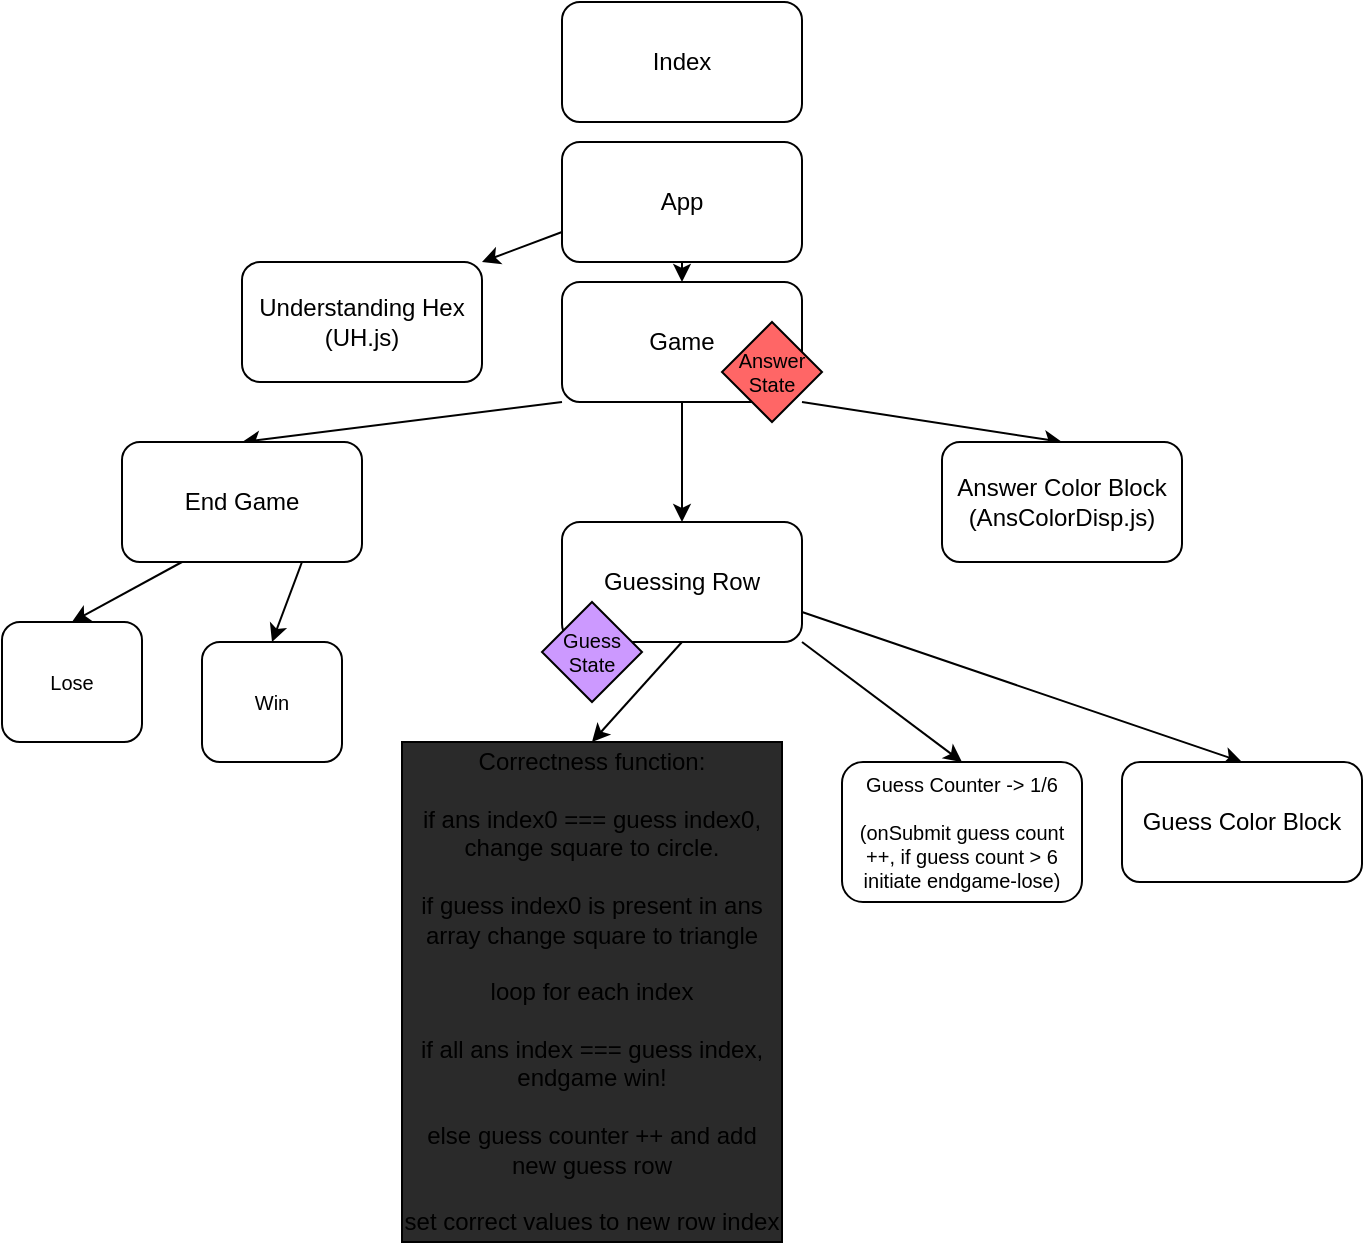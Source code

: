 <mxfile>
    <diagram id="4NIf923iJsWyVIO7Cbci" name="Page-1">
        <mxGraphModel dx="729" dy="482" grid="1" gridSize="10" guides="1" tooltips="1" connect="1" arrows="1" fold="1" page="1" pageScale="1" pageWidth="850" pageHeight="1100" math="0" shadow="0">
            <root>
                <mxCell id="0"/>
                <mxCell id="1" parent="0"/>
                <mxCell id="3" value="Index" style="rounded=1;whiteSpace=wrap;html=1;" parent="1" vertex="1">
                    <mxGeometry x="340" y="20" width="120" height="60" as="geometry"/>
                </mxCell>
                <mxCell id="19" style="edgeStyle=none;html=1;exitX=0.5;exitY=1;exitDx=0;exitDy=0;entryX=0.5;entryY=0;entryDx=0;entryDy=0;fontSize=12;" parent="1" source="4" target="6" edge="1">
                    <mxGeometry relative="1" as="geometry"/>
                </mxCell>
                <mxCell id="20" style="edgeStyle=none;html=1;exitX=0;exitY=0.75;exitDx=0;exitDy=0;entryX=1;entryY=0;entryDx=0;entryDy=0;fontSize=12;" parent="1" source="4" target="5" edge="1">
                    <mxGeometry relative="1" as="geometry"/>
                </mxCell>
                <mxCell id="4" value="App" style="rounded=1;whiteSpace=wrap;html=1;" parent="1" vertex="1">
                    <mxGeometry x="340" y="90" width="120" height="60" as="geometry"/>
                </mxCell>
                <mxCell id="5" value="Understanding Hex&lt;br&gt;(UH.js)" style="rounded=1;whiteSpace=wrap;html=1;" parent="1" vertex="1">
                    <mxGeometry x="180" y="150" width="120" height="60" as="geometry"/>
                </mxCell>
                <mxCell id="22" style="edgeStyle=none;html=1;exitX=0.5;exitY=1;exitDx=0;exitDy=0;fontSize=12;entryX=0.5;entryY=0;entryDx=0;entryDy=0;" parent="1" source="6" target="10" edge="1">
                    <mxGeometry relative="1" as="geometry">
                        <mxPoint x="400" y="300" as="targetPoint"/>
                    </mxGeometry>
                </mxCell>
                <mxCell id="23" style="edgeStyle=none;html=1;exitX=0;exitY=1;exitDx=0;exitDy=0;entryX=0.5;entryY=0;entryDx=0;entryDy=0;fontSize=12;" parent="1" source="6" target="11" edge="1">
                    <mxGeometry relative="1" as="geometry"/>
                </mxCell>
                <mxCell id="24" style="edgeStyle=none;html=1;exitX=1;exitY=1;exitDx=0;exitDy=0;entryX=0.5;entryY=0;entryDx=0;entryDy=0;fontSize=12;" parent="1" source="6" target="8" edge="1">
                    <mxGeometry relative="1" as="geometry"/>
                </mxCell>
                <mxCell id="6" value="Game" style="rounded=1;whiteSpace=wrap;html=1;" parent="1" vertex="1">
                    <mxGeometry x="340" y="160" width="120" height="60" as="geometry"/>
                </mxCell>
                <mxCell id="8" value="Answer Color Block&lt;br&gt;(AnsColorDisp.js)" style="rounded=1;whiteSpace=wrap;html=1;" parent="1" vertex="1">
                    <mxGeometry x="530" y="240" width="120" height="60" as="geometry"/>
                </mxCell>
                <mxCell id="28" style="edgeStyle=none;html=1;exitX=1;exitY=0.75;exitDx=0;exitDy=0;entryX=0.5;entryY=0;entryDx=0;entryDy=0;fontSize=12;" parent="1" source="10" target="15" edge="1">
                    <mxGeometry relative="1" as="geometry"/>
                </mxCell>
                <mxCell id="29" style="edgeStyle=none;html=1;exitX=0.5;exitY=1;exitDx=0;exitDy=0;fontSize=12;entryX=0.5;entryY=0;entryDx=0;entryDy=0;" parent="1" source="10" target="32" edge="1">
                    <mxGeometry relative="1" as="geometry">
                        <mxPoint x="400" y="405" as="targetPoint"/>
                    </mxGeometry>
                </mxCell>
                <mxCell id="34" style="edgeStyle=none;html=1;exitX=1;exitY=1;exitDx=0;exitDy=0;entryX=0.5;entryY=0;entryDx=0;entryDy=0;fontSize=12;" parent="1" source="10" target="16" edge="1">
                    <mxGeometry relative="1" as="geometry"/>
                </mxCell>
                <mxCell id="10" value="Guessing Row" style="rounded=1;whiteSpace=wrap;html=1;" parent="1" vertex="1">
                    <mxGeometry x="340" y="280" width="120" height="60" as="geometry"/>
                </mxCell>
                <mxCell id="26" style="edgeStyle=none;html=1;exitX=0.25;exitY=1;exitDx=0;exitDy=0;entryX=0.5;entryY=0;entryDx=0;entryDy=0;fontSize=12;" parent="1" source="11" target="13" edge="1">
                    <mxGeometry relative="1" as="geometry"/>
                </mxCell>
                <mxCell id="27" style="edgeStyle=none;html=1;exitX=0.75;exitY=1;exitDx=0;exitDy=0;entryX=0.5;entryY=0;entryDx=0;entryDy=0;fontSize=12;" parent="1" source="11" target="12" edge="1">
                    <mxGeometry relative="1" as="geometry"/>
                </mxCell>
                <mxCell id="11" value="End Game" style="rounded=1;whiteSpace=wrap;html=1;" parent="1" vertex="1">
                    <mxGeometry x="120" y="240" width="120" height="60" as="geometry"/>
                </mxCell>
                <mxCell id="12" value="Win" style="rounded=1;whiteSpace=wrap;html=1;fontSize=10;" parent="1" vertex="1">
                    <mxGeometry x="160" y="340" width="70" height="60" as="geometry"/>
                </mxCell>
                <mxCell id="13" value="Lose" style="rounded=1;whiteSpace=wrap;html=1;fontSize=10;" parent="1" vertex="1">
                    <mxGeometry x="60" y="330" width="70" height="60" as="geometry"/>
                </mxCell>
                <mxCell id="15" value="&lt;font style=&quot;font-size: 12px&quot;&gt;Guess Color Block&lt;/font&gt;" style="rounded=1;whiteSpace=wrap;html=1;fontSize=10;" parent="1" vertex="1">
                    <mxGeometry x="620" y="400" width="120" height="60" as="geometry"/>
                </mxCell>
                <mxCell id="16" value="Guess Counter -&amp;gt; 1/6&lt;br&gt;&lt;br&gt;(onSubmit guess count ++, if guess count &amp;gt; 6 initiate endgame-lose)" style="rounded=1;whiteSpace=wrap;html=1;fontSize=10;" parent="1" vertex="1">
                    <mxGeometry x="480" y="400" width="120" height="70" as="geometry"/>
                </mxCell>
                <mxCell id="17" value="Answer&lt;br&gt;State" style="rhombus;whiteSpace=wrap;html=1;fontSize=10;fillColor=#FF6666;" parent="1" vertex="1">
                    <mxGeometry x="420" y="180" width="50" height="50" as="geometry"/>
                </mxCell>
                <mxCell id="18" value="Guess&lt;br&gt;State" style="rhombus;whiteSpace=wrap;html=1;fontSize=10;fillColor=#CC99FF;" parent="1" vertex="1">
                    <mxGeometry x="330" y="320" width="50" height="50" as="geometry"/>
                </mxCell>
                <mxCell id="32" value="Correctness function:&lt;br&gt;&lt;br&gt;if ans index0 === guess index0, change square to circle.&lt;br&gt;&lt;br&gt;if guess index0 is present in ans array change square to triangle&lt;br&gt;&lt;br&gt;loop for each index&lt;br&gt;&lt;br&gt;if all ans index === guess index, endgame win!&lt;br&gt;&lt;br&gt;else guess counter ++ and add new guess row&lt;br&gt;&lt;br&gt;set correct values to new row index" style="rounded=0;whiteSpace=wrap;html=1;fontSize=12;fillColor=#2A2A2A;" parent="1" vertex="1">
                    <mxGeometry x="260" y="390" width="190" height="250" as="geometry"/>
                </mxCell>
            </root>
        </mxGraphModel>
    </diagram>
</mxfile>
